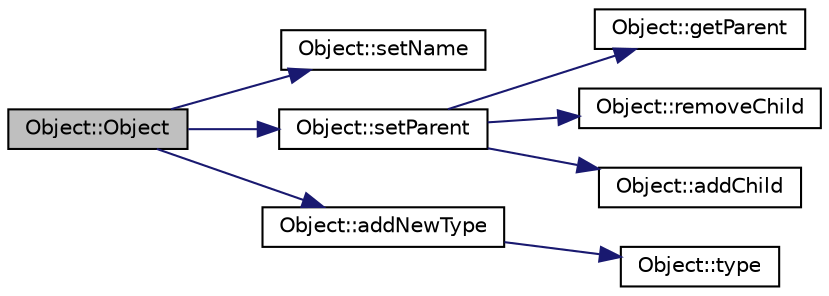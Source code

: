 digraph "Object::Object"
{
  edge [fontname="Helvetica",fontsize="10",labelfontname="Helvetica",labelfontsize="10"];
  node [fontname="Helvetica",fontsize="10",shape=record];
  rankdir="LR";
  Node1 [label="Object::Object",height=0.2,width=0.4,color="black", fillcolor="grey75", style="filled", fontcolor="black"];
  Node1 -> Node2 [color="midnightblue",fontsize="10",style="solid",fontname="Helvetica"];
  Node2 [label="Object::setName",height=0.2,width=0.4,color="black", fillcolor="white", style="filled",URL="$class_object.html#a741baf738c82a3f9186d7ff1374c3763"];
  Node1 -> Node3 [color="midnightblue",fontsize="10",style="solid",fontname="Helvetica"];
  Node3 [label="Object::setParent",height=0.2,width=0.4,color="black", fillcolor="white", style="filled",URL="$class_object.html#ac9bc4638b6bbf57b9421f58f87d1c5ac"];
  Node3 -> Node4 [color="midnightblue",fontsize="10",style="solid",fontname="Helvetica"];
  Node4 [label="Object::getParent",height=0.2,width=0.4,color="black", fillcolor="white", style="filled",URL="$class_object.html#adf49dfc9ded6c7b527c40518bf8e7565"];
  Node3 -> Node5 [color="midnightblue",fontsize="10",style="solid",fontname="Helvetica"];
  Node5 [label="Object::removeChild",height=0.2,width=0.4,color="black", fillcolor="white", style="filled",URL="$class_object.html#af10570c0792e70b6a135af53559f9e19"];
  Node3 -> Node6 [color="midnightblue",fontsize="10",style="solid",fontname="Helvetica"];
  Node6 [label="Object::addChild",height=0.2,width=0.4,color="black", fillcolor="white", style="filled",URL="$class_object.html#a599e52a38e2a5e605d4247393f941ab9"];
  Node1 -> Node7 [color="midnightblue",fontsize="10",style="solid",fontname="Helvetica"];
  Node7 [label="Object::addNewType",height=0.2,width=0.4,color="black", fillcolor="white", style="filled",URL="$class_object.html#acb87dc6630fa84f6054249db34cf682d"];
  Node7 -> Node8 [color="midnightblue",fontsize="10",style="solid",fontname="Helvetica"];
  Node8 [label="Object::type",height=0.2,width=0.4,color="black", fillcolor="white", style="filled",URL="$class_object.html#a4433fd7d9d5f2806e9b21a9dda623e51"];
}
